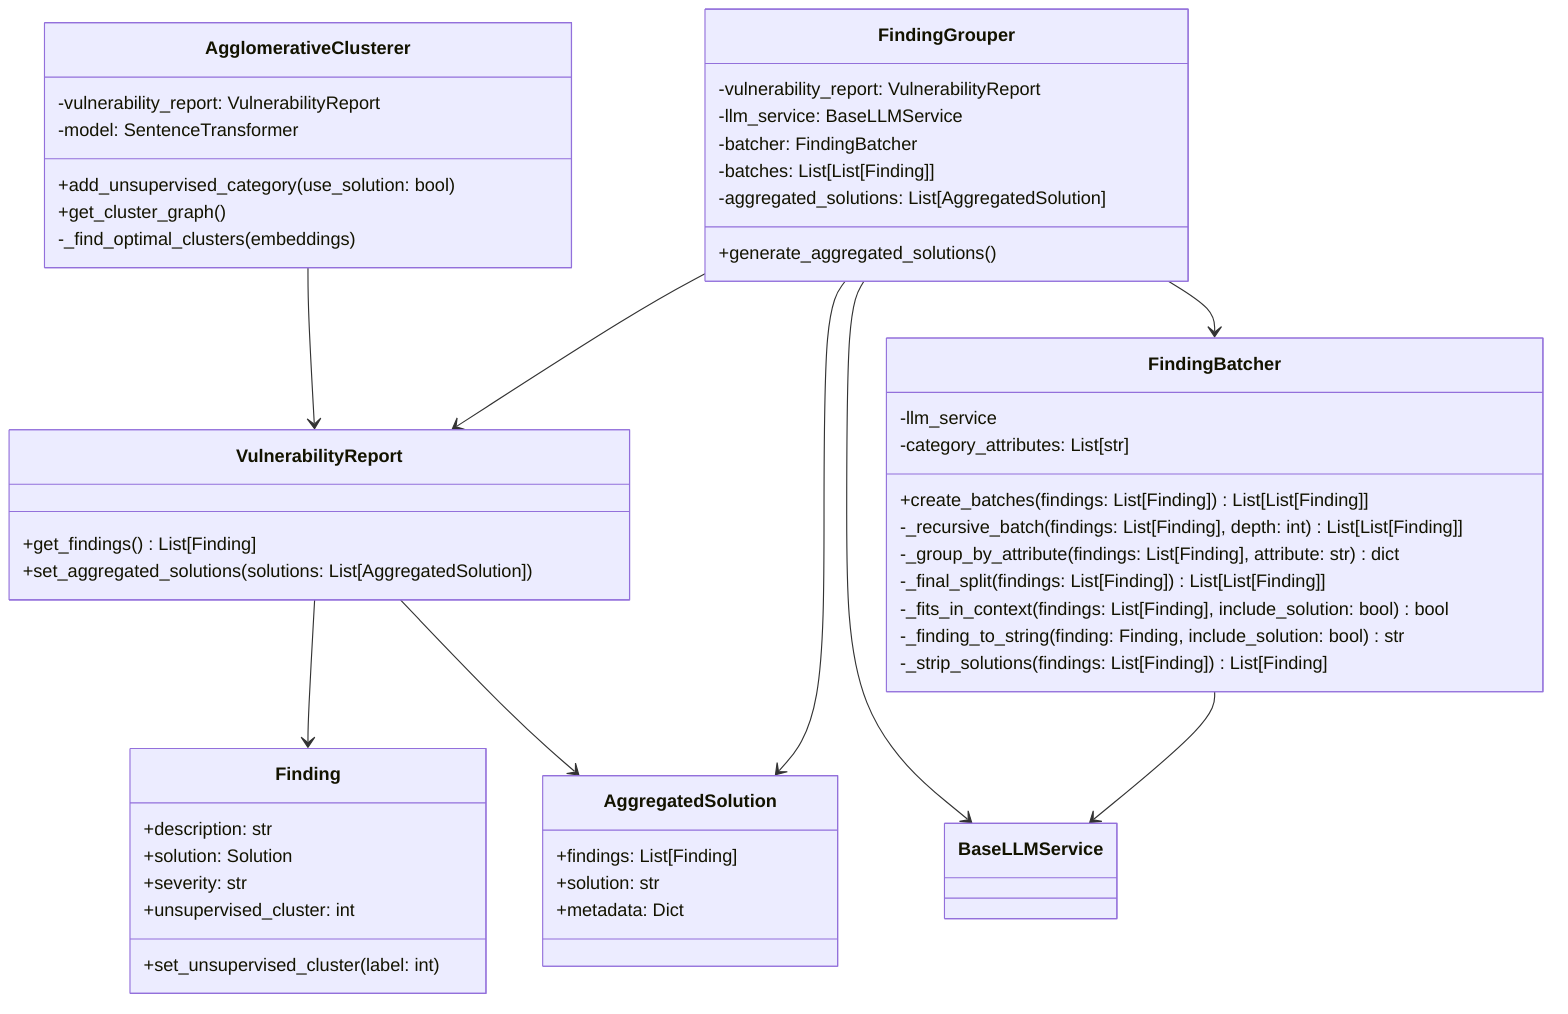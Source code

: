 classDiagram
    class FindingBatcher {
        -llm_service
        -category_attributes: List[str]
        +create_batches(findings: List[Finding]) List[List[Finding]]
        -_recursive_batch(findings: List[Finding], depth: int) List[List[Finding]]
        -_group_by_attribute(findings: List[Finding], attribute: str) dict
        -_final_split(findings: List[Finding]) List[List[Finding]]
        -_fits_in_context(findings: List[Finding], include_solution: bool) bool
        -_finding_to_string(finding: Finding, include_solution: bool) str
        -_strip_solutions(findings: List[Finding]) List[Finding]
    }

    class FindingGrouper {
        -vulnerability_report: VulnerabilityReport
        -llm_service: BaseLLMService
        -batcher: FindingBatcher
        -batches: List[List[Finding]]
        -aggregated_solutions: List[AggregatedSolution]
        +generate_aggregated_solutions()
    }

    class AgglomerativeClusterer {
        -vulnerability_report: VulnerabilityReport
        -model: SentenceTransformer
        +add_unsupervised_category(use_solution: bool)
        +get_cluster_graph()
        -_find_optimal_clusters(embeddings)
    }

    class VulnerabilityReport {
        +get_findings() List[Finding]
        +set_aggregated_solutions(solutions: List[AggregatedSolution])
    }

    class Finding {
        +description: str
        +solution: Solution
        +severity: str
        +unsupervised_cluster: int
        +set_unsupervised_cluster(label: int)
    }

    class AggregatedSolution {
        +findings: List[Finding]
        +solution: str
        +metadata: Dict
    }

    FindingBatcher --> BaseLLMService
    FindingGrouper --> VulnerabilityReport
    FindingGrouper --> BaseLLMService
    FindingGrouper --> FindingBatcher
    FindingGrouper --> AggregatedSolution
    AgglomerativeClusterer --> VulnerabilityReport
    VulnerabilityReport --> Finding
    VulnerabilityReport --> AggregatedSolution
